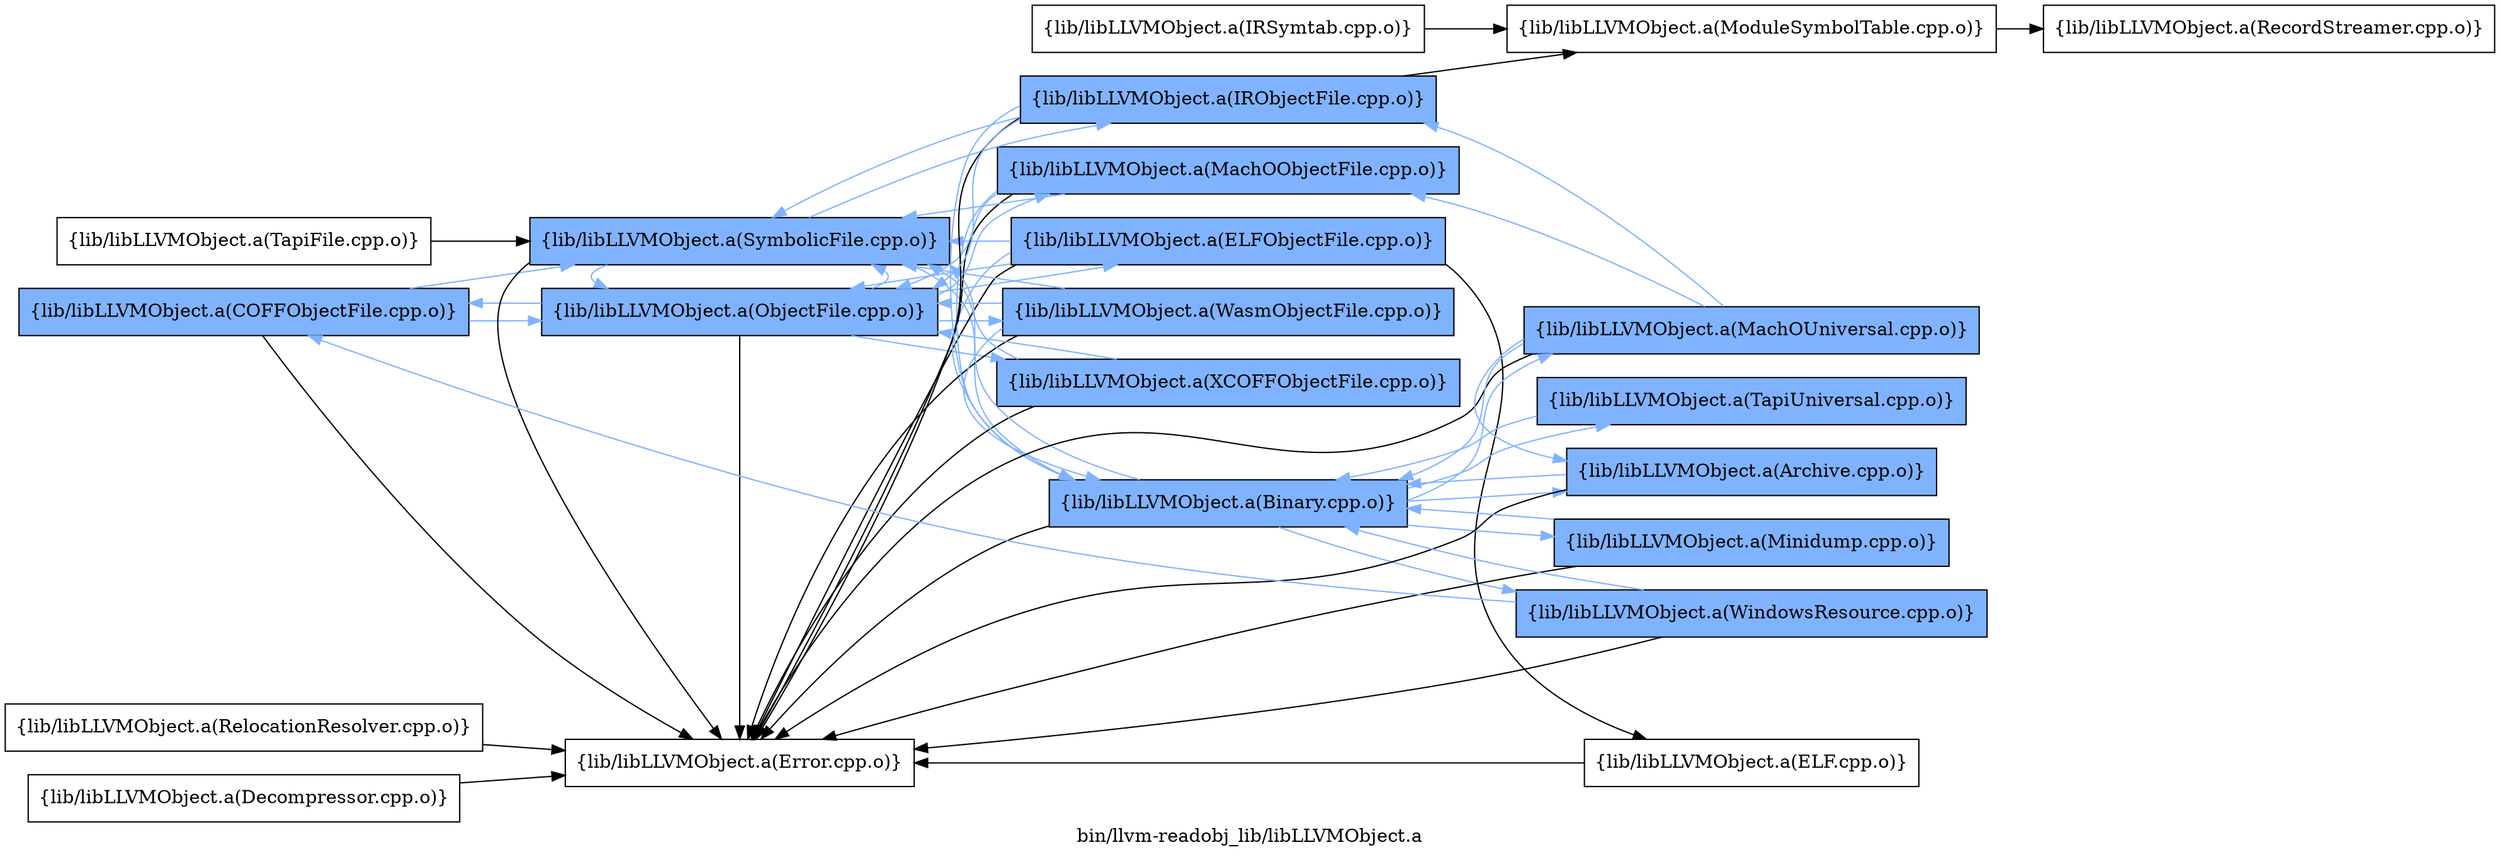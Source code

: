 digraph "bin/llvm-readobj_lib/libLLVMObject.a" {
	label="bin/llvm-readobj_lib/libLLVMObject.a";
	rankdir=LR;
	{ rank=same; Node0x564f677fc538;  }
	{ rank=same; Node0x564f677fa648; Node0x564f677f75d8; Node0x564f677fd708;  }
	{ rank=same; Node0x564f677fad28; Node0x564f677fe568; Node0x564f677fe748; Node0x564f677fb138; Node0x564f677fdd48; Node0x564f677fe298;  }
	{ rank=same; Node0x564f677faaf8; Node0x564f677fd578; Node0x564f677fea18; Node0x564f677fcb78; Node0x564f677fcf38; Node0x564f677fdf78; Node0x564f677fcc68;  }
	{ rank=same; Node0x564f677fc538;  }
	{ rank=same; Node0x564f677fa648; Node0x564f677f75d8; Node0x564f677fd708;  }
	{ rank=same; Node0x564f677fad28; Node0x564f677fe568; Node0x564f677fe748; Node0x564f677fb138; Node0x564f677fdd48; Node0x564f677fe298;  }
	{ rank=same; Node0x564f677faaf8; Node0x564f677fd578; Node0x564f677fea18; Node0x564f677fcb78; Node0x564f677fcf38; Node0x564f677fdf78; Node0x564f677fcc68;  }

	Node0x564f677fc538 [shape=record,shape=box,group=1,style=filled,fillcolor="0.600000 0.5 1",label="{lib/libLLVMObject.a(COFFObjectFile.cpp.o)}"];
	Node0x564f677fc538 -> Node0x564f677fa648;
	Node0x564f677fc538 -> Node0x564f677f75d8[color="0.600000 0.5 1"];
	Node0x564f677fc538 -> Node0x564f677fd708[color="0.600000 0.5 1"];
	Node0x564f677fdd48 [shape=record,shape=box,group=1,style=filled,fillcolor="0.600000 0.5 1",label="{lib/libLLVMObject.a(Binary.cpp.o)}"];
	Node0x564f677fdd48 -> Node0x564f677fd578[color="0.600000 0.5 1"];
	Node0x564f677fdd48 -> Node0x564f677fa648;
	Node0x564f677fdd48 -> Node0x564f677fea18[color="0.600000 0.5 1"];
	Node0x564f677fdd48 -> Node0x564f677fcb78[color="0.600000 0.5 1"];
	Node0x564f677fdd48 -> Node0x564f677fd708[color="0.600000 0.5 1"];
	Node0x564f677fdd48 -> Node0x564f677fcf38[color="0.600000 0.5 1"];
	Node0x564f677fdd48 -> Node0x564f677fdf78[color="0.600000 0.5 1"];
	Node0x564f677fa648 [shape=record,shape=box,group=0,label="{lib/libLLVMObject.a(Error.cpp.o)}"];
	Node0x564f677f75d8 [shape=record,shape=box,group=1,style=filled,fillcolor="0.600000 0.5 1",label="{lib/libLLVMObject.a(ObjectFile.cpp.o)}"];
	Node0x564f677f75d8 -> Node0x564f677fc538[color="0.600000 0.5 1"];
	Node0x564f677f75d8 -> Node0x564f677fad28[color="0.600000 0.5 1"];
	Node0x564f677f75d8 -> Node0x564f677fa648;
	Node0x564f677f75d8 -> Node0x564f677fe568[color="0.600000 0.5 1"];
	Node0x564f677f75d8 -> Node0x564f677fd708[color="0.600000 0.5 1"];
	Node0x564f677f75d8 -> Node0x564f677fe748[color="0.600000 0.5 1"];
	Node0x564f677f75d8 -> Node0x564f677fb138[color="0.600000 0.5 1"];
	Node0x564f677fdf78 [shape=record,shape=box,group=1,style=filled,fillcolor="0.600000 0.5 1",label="{lib/libLLVMObject.a(WindowsResource.cpp.o)}"];
	Node0x564f677fdf78 -> Node0x564f677fdd48[color="0.600000 0.5 1"];
	Node0x564f677fdf78 -> Node0x564f677fc538[color="0.600000 0.5 1"];
	Node0x564f677fdf78 -> Node0x564f677fa648;
	Node0x564f677faaf8 [shape=record,shape=box,group=0,label="{lib/libLLVMObject.a(ELF.cpp.o)}"];
	Node0x564f677faaf8 -> Node0x564f677fa648;
	Node0x564f677fad28 [shape=record,shape=box,group=1,style=filled,fillcolor="0.600000 0.5 1",label="{lib/libLLVMObject.a(ELFObjectFile.cpp.o)}"];
	Node0x564f677fad28 -> Node0x564f677fdd48[color="0.600000 0.5 1"];
	Node0x564f677fad28 -> Node0x564f677faaf8;
	Node0x564f677fad28 -> Node0x564f677fa648;
	Node0x564f677fad28 -> Node0x564f677f75d8[color="0.600000 0.5 1"];
	Node0x564f677fad28 -> Node0x564f677fd708[color="0.600000 0.5 1"];
	Node0x564f677f6278 [shape=record,shape=box,group=0,label="{lib/libLLVMObject.a(RelocationResolver.cpp.o)}"];
	Node0x564f677f6278 -> Node0x564f677fa648;
	Node0x564f677fd578 [shape=record,shape=box,group=1,style=filled,fillcolor="0.600000 0.5 1",label="{lib/libLLVMObject.a(Archive.cpp.o)}"];
	Node0x564f677fd578 -> Node0x564f677fdd48[color="0.600000 0.5 1"];
	Node0x564f677fd578 -> Node0x564f677fa648;
	Node0x564f677fea18 [shape=record,shape=box,group=1,style=filled,fillcolor="0.600000 0.5 1",label="{lib/libLLVMObject.a(MachOUniversal.cpp.o)}"];
	Node0x564f677fea18 -> Node0x564f677fd578[color="0.600000 0.5 1"];
	Node0x564f677fea18 -> Node0x564f677fdd48[color="0.600000 0.5 1"];
	Node0x564f677fea18 -> Node0x564f677fa648;
	Node0x564f677fea18 -> Node0x564f677fe568[color="0.600000 0.5 1"];
	Node0x564f677fea18 -> Node0x564f677fe298[color="0.600000 0.5 1"];
	Node0x564f677fe568 [shape=record,shape=box,group=1,style=filled,fillcolor="0.600000 0.5 1",label="{lib/libLLVMObject.a(MachOObjectFile.cpp.o)}"];
	Node0x564f677fe568 -> Node0x564f677fdd48[color="0.600000 0.5 1"];
	Node0x564f677fe568 -> Node0x564f677fa648;
	Node0x564f677fe568 -> Node0x564f677f75d8[color="0.600000 0.5 1"];
	Node0x564f677fe568 -> Node0x564f677fd708[color="0.600000 0.5 1"];
	Node0x564f677fe748 [shape=record,shape=box,group=1,style=filled,fillcolor="0.600000 0.5 1",label="{lib/libLLVMObject.a(WasmObjectFile.cpp.o)}"];
	Node0x564f677fe748 -> Node0x564f677fdd48[color="0.600000 0.5 1"];
	Node0x564f677fe748 -> Node0x564f677fa648;
	Node0x564f677fe748 -> Node0x564f677f75d8[color="0.600000 0.5 1"];
	Node0x564f677fe748 -> Node0x564f677fd708[color="0.600000 0.5 1"];
	Node0x564f677fb138 [shape=record,shape=box,group=1,style=filled,fillcolor="0.600000 0.5 1",label="{lib/libLLVMObject.a(XCOFFObjectFile.cpp.o)}"];
	Node0x564f677fb138 -> Node0x564f677fa648;
	Node0x564f677fb138 -> Node0x564f677f75d8[color="0.600000 0.5 1"];
	Node0x564f677fb138 -> Node0x564f677fd708[color="0.600000 0.5 1"];
	Node0x564f677fb3b8 [shape=record,shape=box,group=0,label="{lib/libLLVMObject.a(Decompressor.cpp.o)}"];
	Node0x564f677fb3b8 -> Node0x564f677fa648;
	Node0x564f677fcb78 [shape=record,shape=box,group=1,style=filled,fillcolor="0.600000 0.5 1",label="{lib/libLLVMObject.a(Minidump.cpp.o)}"];
	Node0x564f677fcb78 -> Node0x564f677fdd48[color="0.600000 0.5 1"];
	Node0x564f677fcb78 -> Node0x564f677fa648;
	Node0x564f677fd708 [shape=record,shape=box,group=1,style=filled,fillcolor="0.600000 0.5 1",label="{lib/libLLVMObject.a(SymbolicFile.cpp.o)}"];
	Node0x564f677fd708 -> Node0x564f677fdd48[color="0.600000 0.5 1"];
	Node0x564f677fd708 -> Node0x564f677fa648;
	Node0x564f677fd708 -> Node0x564f677fe298[color="0.600000 0.5 1"];
	Node0x564f677fd708 -> Node0x564f677f75d8[color="0.600000 0.5 1"];
	Node0x564f677fcf38 [shape=record,shape=box,group=1,style=filled,fillcolor="0.600000 0.5 1",label="{lib/libLLVMObject.a(TapiUniversal.cpp.o)}"];
	Node0x564f677fcf38 -> Node0x564f677fdd48[color="0.600000 0.5 1"];
	Node0x564f677fe298 [shape=record,shape=box,group=1,style=filled,fillcolor="0.600000 0.5 1",label="{lib/libLLVMObject.a(IRObjectFile.cpp.o)}"];
	Node0x564f677fe298 -> Node0x564f677fdd48[color="0.600000 0.5 1"];
	Node0x564f677fe298 -> Node0x564f677fa648;
	Node0x564f677fe298 -> Node0x564f677fcc68;
	Node0x564f677fe298 -> Node0x564f677f75d8[color="0.600000 0.5 1"];
	Node0x564f677fe298 -> Node0x564f677fd708[color="0.600000 0.5 1"];
	Node0x564f677fcc68 [shape=record,shape=box,group=0,label="{lib/libLLVMObject.a(ModuleSymbolTable.cpp.o)}"];
	Node0x564f677fcc68 -> Node0x564f677f69a8;
	Node0x564f677fd168 [shape=record,shape=box,group=0,label="{lib/libLLVMObject.a(IRSymtab.cpp.o)}"];
	Node0x564f677fd168 -> Node0x564f677fcc68;
	Node0x564f677f69a8 [shape=record,shape=box,group=0,label="{lib/libLLVMObject.a(RecordStreamer.cpp.o)}"];
	Node0x564f677fc7b8 [shape=record,shape=box,group=0,label="{lib/libLLVMObject.a(TapiFile.cpp.o)}"];
	Node0x564f677fc7b8 -> Node0x564f677fd708;
}
